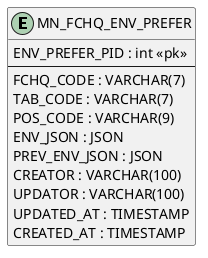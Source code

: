 @startuml

left to right direction

entity "MN_FCHQ_ENV_PREFER" as mnFchqEnvCode {
  ENV_PREFER_PID : int <<pk>>
  --
  FCHQ_CODE : VARCHAR(7)
  TAB_CODE : VARCHAR(7)
  POS_CODE : VARCHAR(9)
  ENV_JSON : JSON
  PREV_ENV_JSON : JSON
  CREATOR : VARCHAR(100)
  UPDATOR : VARCHAR(100)
  UPDATED_AT : TIMESTAMP
  CREATED_AT : TIMESTAMP
}

@enduml